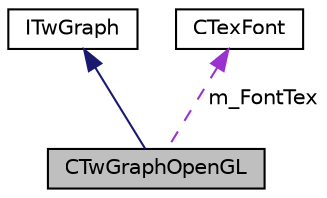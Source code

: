 digraph "CTwGraphOpenGL"
{
  edge [fontname="Helvetica",fontsize="10",labelfontname="Helvetica",labelfontsize="10"];
  node [fontname="Helvetica",fontsize="10",shape=record];
  Node1 [label="CTwGraphOpenGL",height=0.2,width=0.4,color="black", fillcolor="grey75", style="filled", fontcolor="black"];
  Node2 -> Node1 [dir="back",color="midnightblue",fontsize="10",style="solid",fontname="Helvetica"];
  Node2 [label="ITwGraph",height=0.2,width=0.4,color="black", fillcolor="white", style="filled",URL="$class_i_tw_graph.html"];
  Node3 -> Node1 [dir="back",color="darkorchid3",fontsize="10",style="dashed",label=" m_FontTex" ,fontname="Helvetica"];
  Node3 [label="CTexFont",height=0.2,width=0.4,color="black", fillcolor="white", style="filled",URL="$struct_c_tex_font.html"];
}
